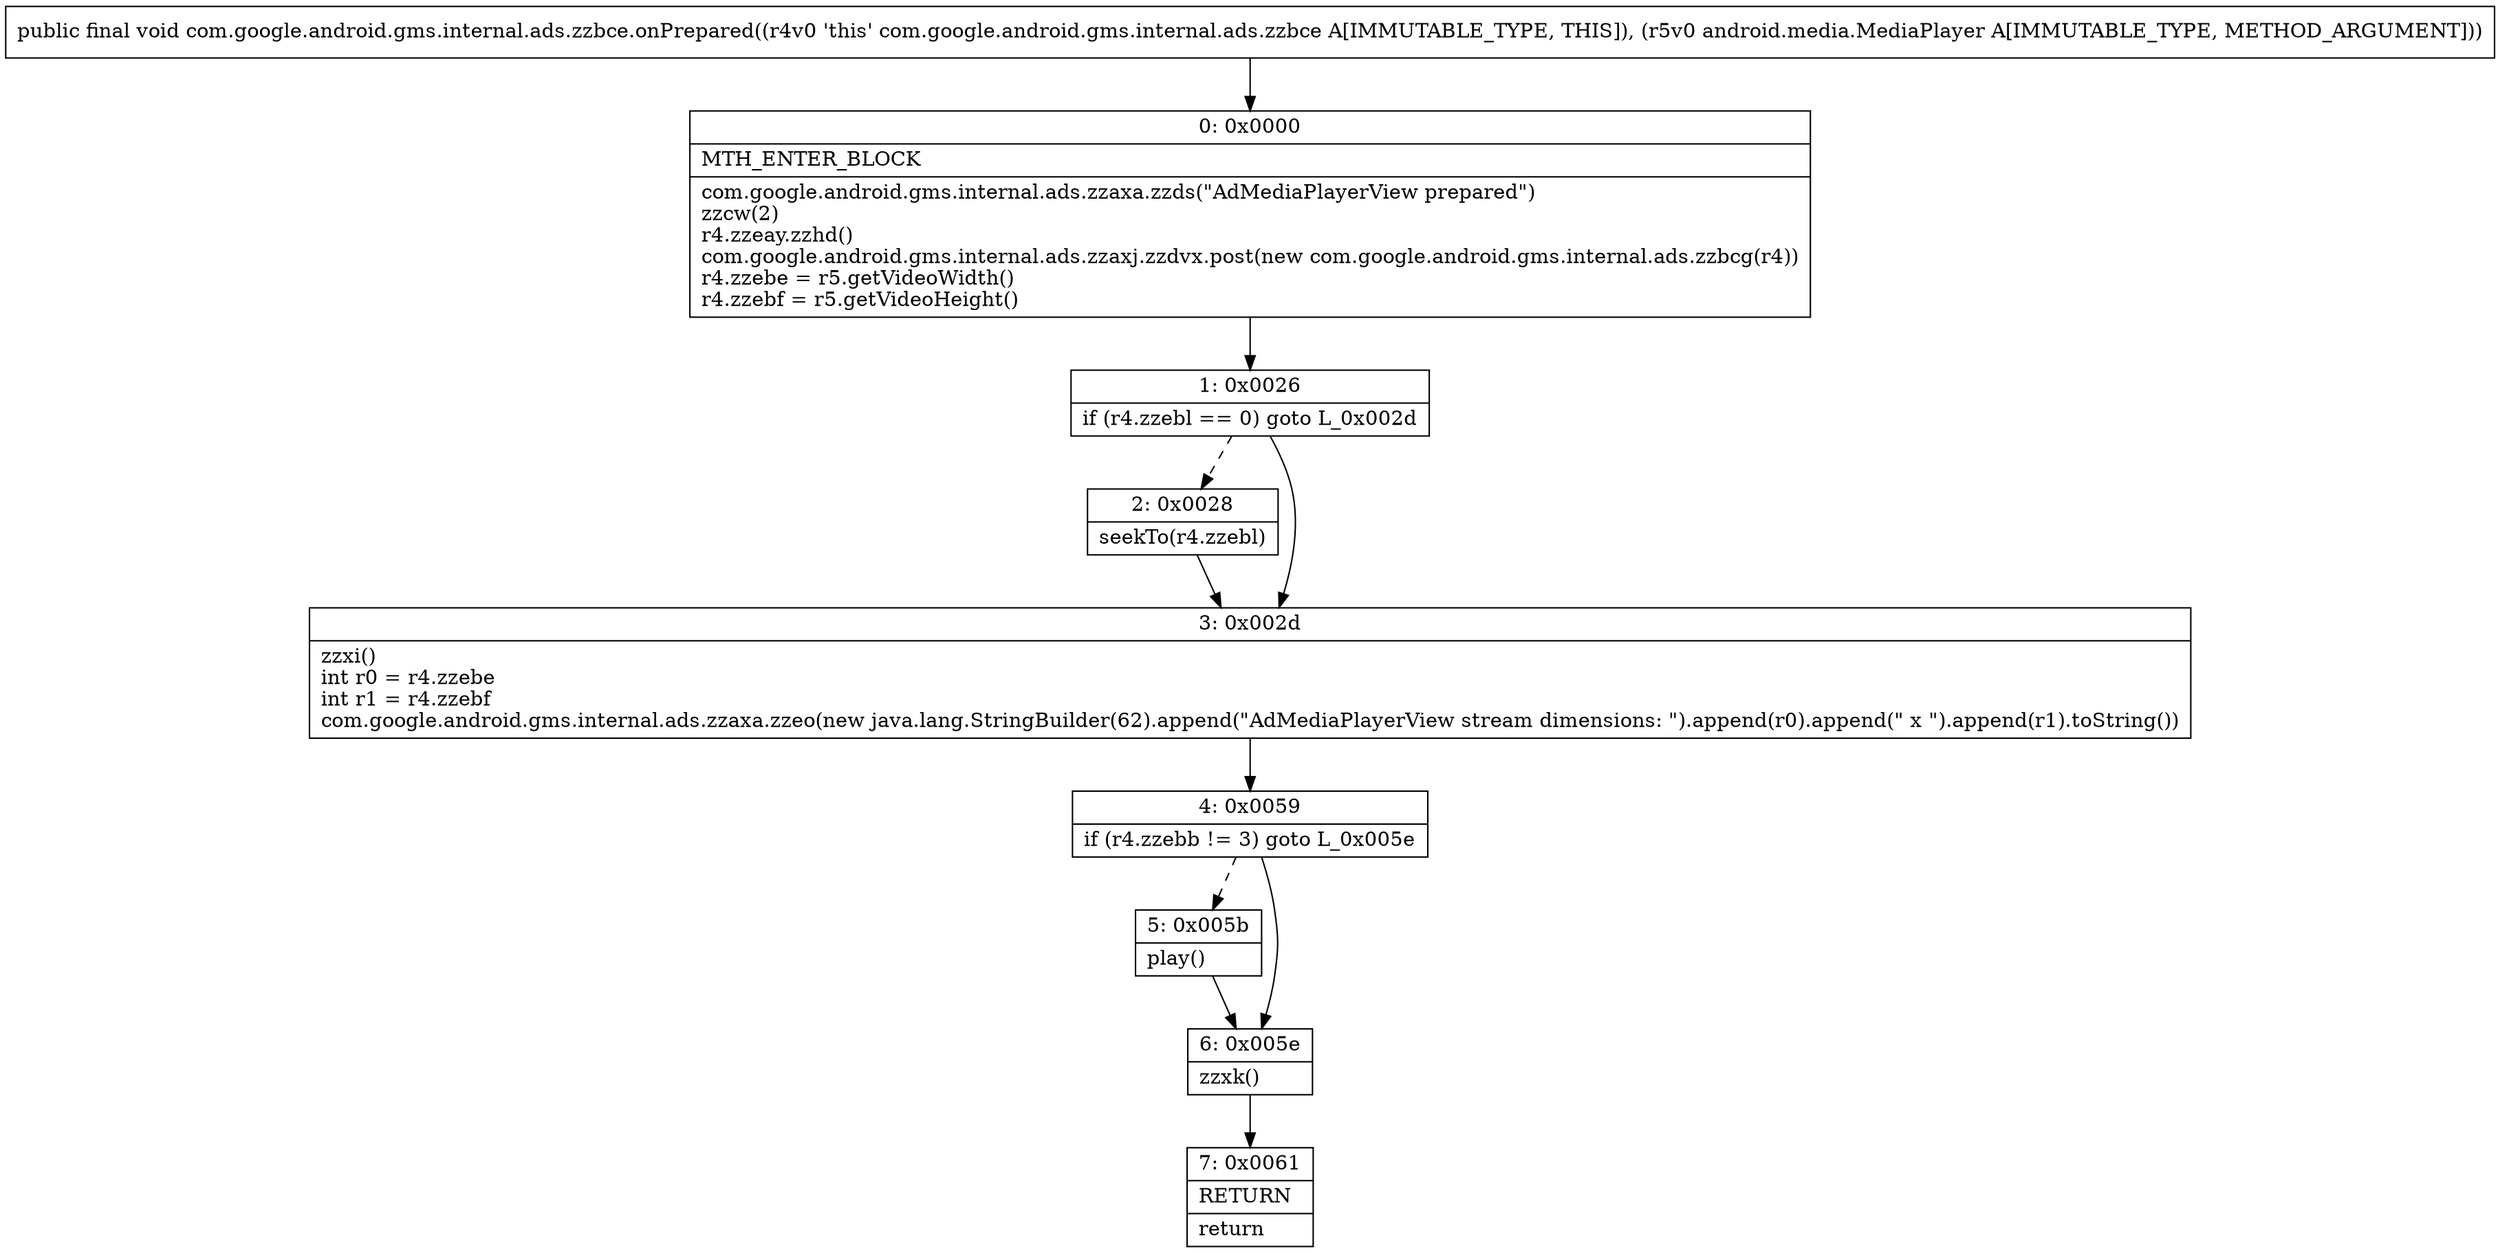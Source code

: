 digraph "CFG forcom.google.android.gms.internal.ads.zzbce.onPrepared(Landroid\/media\/MediaPlayer;)V" {
Node_0 [shape=record,label="{0\:\ 0x0000|MTH_ENTER_BLOCK\l|com.google.android.gms.internal.ads.zzaxa.zzds(\"AdMediaPlayerView prepared\")\lzzcw(2)\lr4.zzeay.zzhd()\lcom.google.android.gms.internal.ads.zzaxj.zzdvx.post(new com.google.android.gms.internal.ads.zzbcg(r4))\lr4.zzebe = r5.getVideoWidth()\lr4.zzebf = r5.getVideoHeight()\l}"];
Node_1 [shape=record,label="{1\:\ 0x0026|if (r4.zzebl == 0) goto L_0x002d\l}"];
Node_2 [shape=record,label="{2\:\ 0x0028|seekTo(r4.zzebl)\l}"];
Node_3 [shape=record,label="{3\:\ 0x002d|zzxi()\lint r0 = r4.zzebe\lint r1 = r4.zzebf\lcom.google.android.gms.internal.ads.zzaxa.zzeo(new java.lang.StringBuilder(62).append(\"AdMediaPlayerView stream dimensions: \").append(r0).append(\" x \").append(r1).toString())\l}"];
Node_4 [shape=record,label="{4\:\ 0x0059|if (r4.zzebb != 3) goto L_0x005e\l}"];
Node_5 [shape=record,label="{5\:\ 0x005b|play()\l}"];
Node_6 [shape=record,label="{6\:\ 0x005e|zzxk()\l}"];
Node_7 [shape=record,label="{7\:\ 0x0061|RETURN\l|return\l}"];
MethodNode[shape=record,label="{public final void com.google.android.gms.internal.ads.zzbce.onPrepared((r4v0 'this' com.google.android.gms.internal.ads.zzbce A[IMMUTABLE_TYPE, THIS]), (r5v0 android.media.MediaPlayer A[IMMUTABLE_TYPE, METHOD_ARGUMENT])) }"];
MethodNode -> Node_0;
Node_0 -> Node_1;
Node_1 -> Node_2[style=dashed];
Node_1 -> Node_3;
Node_2 -> Node_3;
Node_3 -> Node_4;
Node_4 -> Node_5[style=dashed];
Node_4 -> Node_6;
Node_5 -> Node_6;
Node_6 -> Node_7;
}

